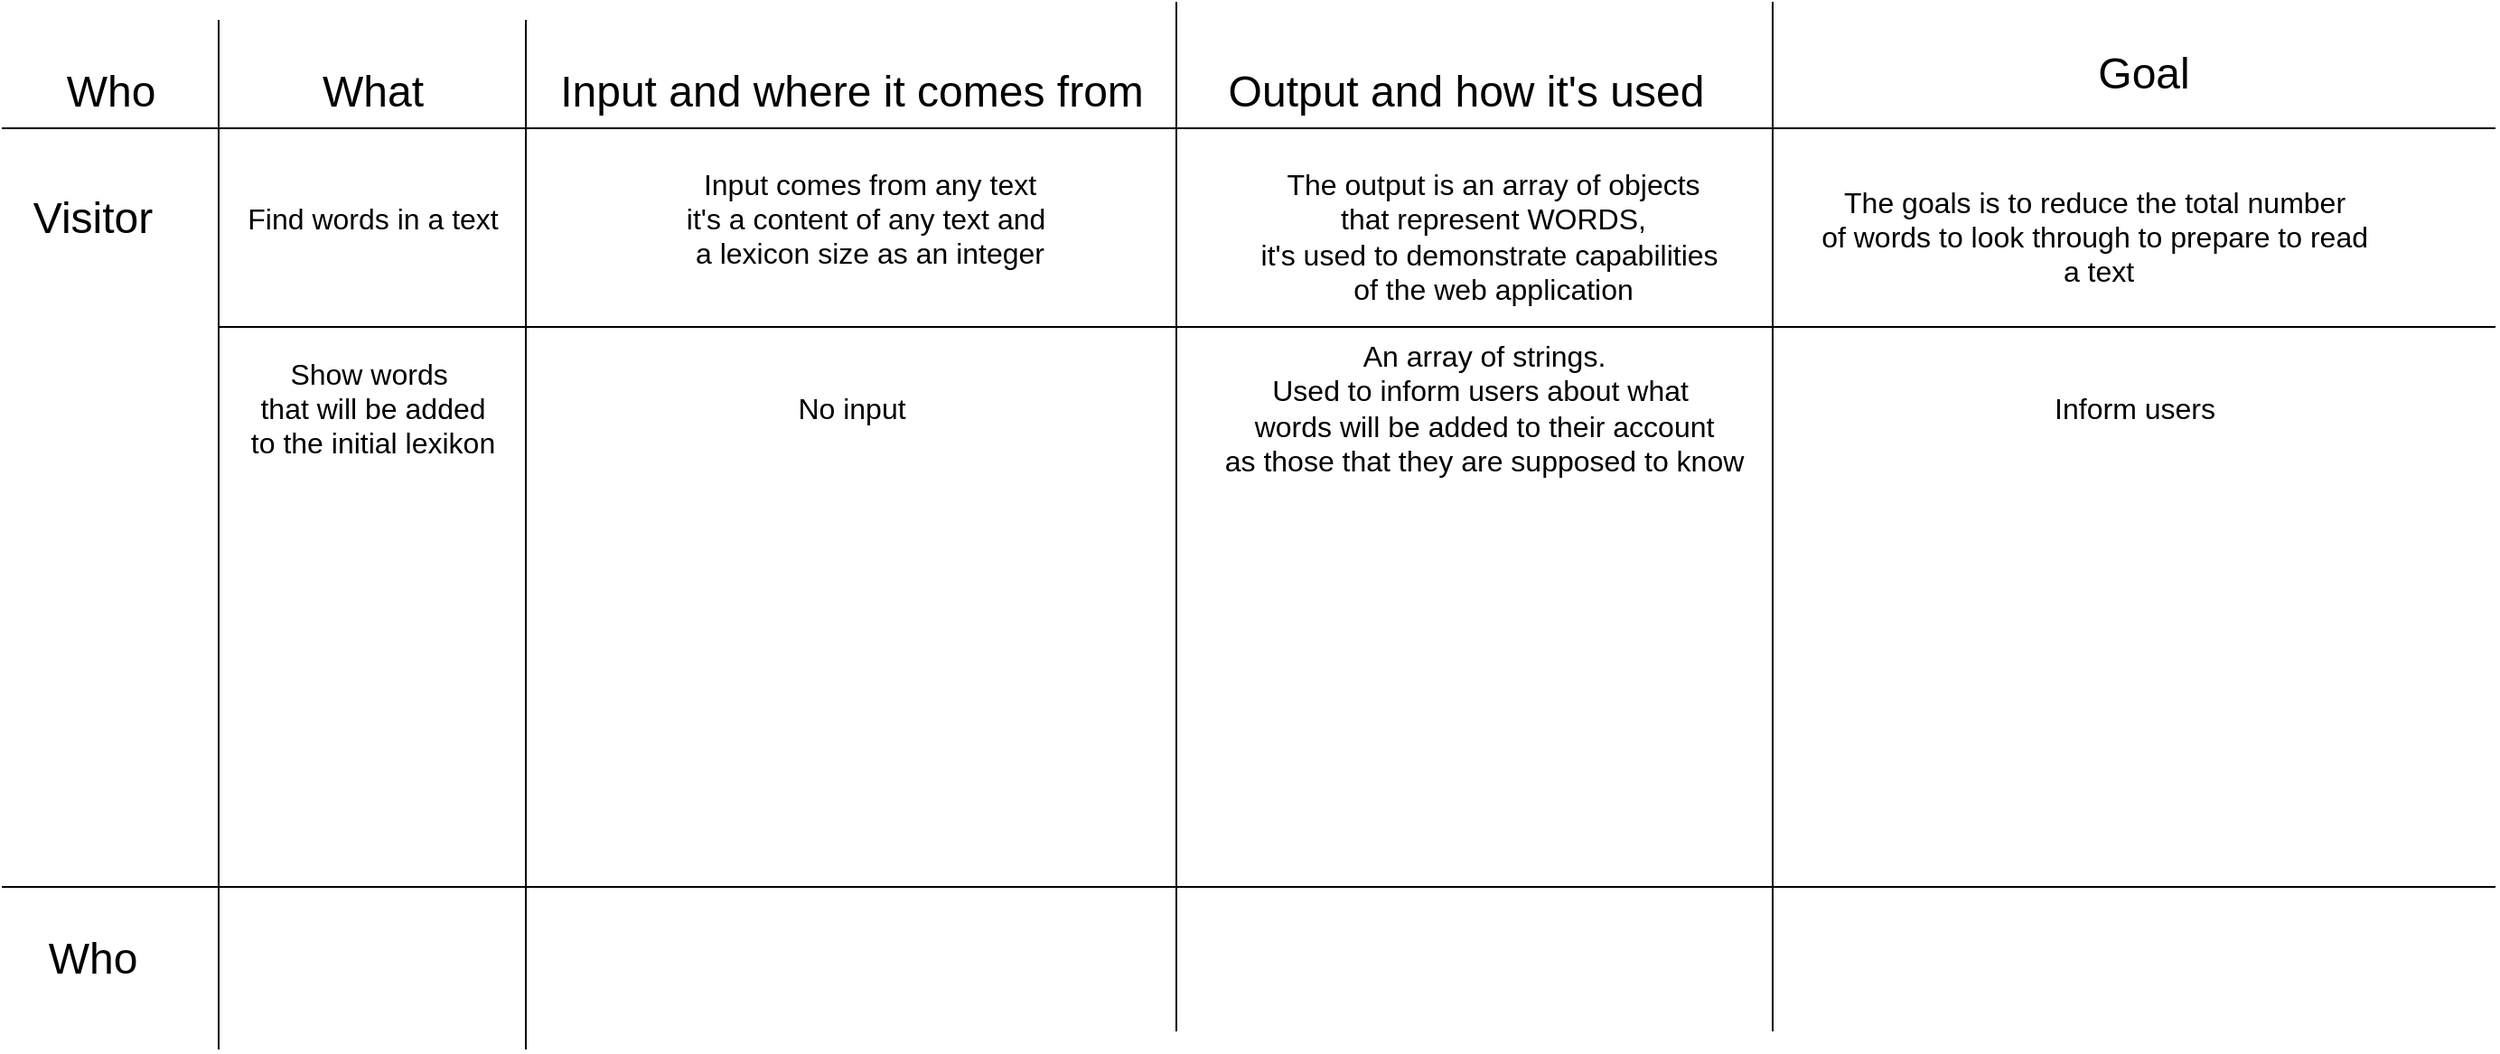 <mxfile version="13.3.1" type="device"><diagram id="Nm7GME37nT9MnT2gWDEg" name="Page-1"><mxGraphModel dx="1616" dy="975" grid="1" gridSize="10" guides="1" tooltips="1" connect="1" arrows="1" fold="1" page="1" pageScale="1" pageWidth="3300" pageHeight="2339" math="0" shadow="0"><root><mxCell id="0"/><mxCell id="1" parent="0"/><mxCell id="-T15pUmvNeSrz-892BAd-2" value="&lt;font style=&quot;font-size: 24px&quot;&gt;Who&lt;/font&gt;" style="text;html=1;align=center;verticalAlign=middle;resizable=0;points=[];autosize=1;" vertex="1" parent="1"><mxGeometry x="160" y="100" width="60" height="20" as="geometry"/></mxCell><mxCell id="-T15pUmvNeSrz-892BAd-4" value="&lt;font style=&quot;font-size: 24px&quot;&gt;What&lt;/font&gt;" style="text;html=1;align=center;verticalAlign=middle;resizable=0;points=[];autosize=1;" vertex="1" parent="1"><mxGeometry x="300" y="100" width="70" height="20" as="geometry"/></mxCell><mxCell id="-T15pUmvNeSrz-892BAd-5" value="&lt;font style=&quot;font-size: 24px&quot;&gt;Input and where it comes from&lt;/font&gt;" style="text;html=1;align=center;verticalAlign=middle;resizable=0;points=[];autosize=1;" vertex="1" parent="1"><mxGeometry x="430" y="100" width="340" height="20" as="geometry"/></mxCell><mxCell id="-T15pUmvNeSrz-892BAd-6" value="&lt;font style=&quot;font-size: 24px&quot;&gt;Output and how it's used&lt;br&gt;&lt;/font&gt;" style="text;html=1;align=center;verticalAlign=middle;resizable=0;points=[];autosize=1;" vertex="1" parent="1"><mxGeometry x="800" y="100" width="280" height="20" as="geometry"/></mxCell><mxCell id="-T15pUmvNeSrz-892BAd-8" value="" style="endArrow=none;html=1;" edge="1" parent="1"><mxGeometry width="50" height="50" relative="1" as="geometry"><mxPoint x="250" y="640" as="sourcePoint"/><mxPoint x="250" y="70" as="targetPoint"/></mxGeometry></mxCell><mxCell id="-T15pUmvNeSrz-892BAd-9" value="" style="endArrow=none;html=1;" edge="1" parent="1"><mxGeometry width="50" height="50" relative="1" as="geometry"><mxPoint x="1110" y="630" as="sourcePoint"/><mxPoint x="1110" y="60" as="targetPoint"/></mxGeometry></mxCell><mxCell id="-T15pUmvNeSrz-892BAd-10" value="" style="endArrow=none;html=1;" edge="1" parent="1"><mxGeometry width="50" height="50" relative="1" as="geometry"><mxPoint x="780" y="630" as="sourcePoint"/><mxPoint x="780" y="60" as="targetPoint"/></mxGeometry></mxCell><mxCell id="-T15pUmvNeSrz-892BAd-11" value="" style="endArrow=none;html=1;" edge="1" parent="1"><mxGeometry width="50" height="50" relative="1" as="geometry"><mxPoint x="420" y="640" as="sourcePoint"/><mxPoint x="420" y="70" as="targetPoint"/></mxGeometry></mxCell><mxCell id="-T15pUmvNeSrz-892BAd-12" value="" style="endArrow=none;html=1;" edge="1" parent="1"><mxGeometry width="50" height="50" relative="1" as="geometry"><mxPoint x="130" y="130" as="sourcePoint"/><mxPoint x="1510" y="130" as="targetPoint"/></mxGeometry></mxCell><mxCell id="-T15pUmvNeSrz-892BAd-13" value="&lt;font style=&quot;font-size: 24px&quot;&gt;Goal&lt;br&gt;&lt;/font&gt;" style="text;html=1;align=center;verticalAlign=middle;resizable=0;points=[];autosize=1;" vertex="1" parent="1"><mxGeometry x="1280" y="90" width="70" height="20" as="geometry"/></mxCell><mxCell id="-T15pUmvNeSrz-892BAd-18" value="&lt;font style=&quot;font-size: 24px&quot;&gt;Who&lt;/font&gt;" style="text;html=1;align=center;verticalAlign=middle;resizable=0;points=[];autosize=1;" vertex="1" parent="1"><mxGeometry x="150" y="580" width="60" height="20" as="geometry"/></mxCell><mxCell id="-T15pUmvNeSrz-892BAd-20" value="&lt;font style=&quot;font-size: 24px&quot;&gt;Visitor&lt;br&gt;&lt;/font&gt;" style="text;html=1;align=center;verticalAlign=middle;resizable=0;points=[];autosize=1;" vertex="1" parent="1"><mxGeometry x="140" y="170" width="80" height="20" as="geometry"/></mxCell><mxCell id="-T15pUmvNeSrz-892BAd-21" value="&lt;font style=&quot;font-size: 16px&quot;&gt;Find words in a text&lt;/font&gt;" style="text;html=1;align=center;verticalAlign=middle;resizable=0;points=[];autosize=1;" vertex="1" parent="1"><mxGeometry x="260" y="170" width="150" height="20" as="geometry"/></mxCell><mxCell id="-T15pUmvNeSrz-892BAd-22" value="&lt;font style=&quot;font-size: 16px&quot;&gt;Input comes from any text&lt;br&gt;it's a content of any text and&amp;nbsp;&lt;br&gt;a lexicon size as an integer&lt;/font&gt;" style="text;html=1;align=center;verticalAlign=middle;resizable=0;points=[];autosize=1;" vertex="1" parent="1"><mxGeometry x="500" y="155" width="220" height="50" as="geometry"/></mxCell><mxCell id="-T15pUmvNeSrz-892BAd-23" value="&lt;font style=&quot;font-size: 16px&quot;&gt;The output is an array of objects&lt;br&gt;that represent WORDS,&lt;br&gt;it's used to demonstrate capabilities&amp;nbsp;&lt;br&gt;of the web application&lt;br&gt;&lt;/font&gt;" style="text;html=1;align=center;verticalAlign=middle;resizable=0;points=[];autosize=1;" vertex="1" parent="1"><mxGeometry x="820" y="155" width="270" height="70" as="geometry"/></mxCell><mxCell id="-T15pUmvNeSrz-892BAd-25" value="&lt;font style=&quot;font-size: 16px&quot;&gt;The goals is to reduce the total number&amp;nbsp;&lt;br&gt;of words to look through to prepare to read&amp;nbsp;&lt;br&gt;a text&lt;br&gt;&lt;/font&gt;" style="text;html=1;align=center;verticalAlign=middle;resizable=0;points=[];autosize=1;" vertex="1" parent="1"><mxGeometry x="1130" y="165" width="320" height="50" as="geometry"/></mxCell><mxCell id="-T15pUmvNeSrz-892BAd-26" value="" style="endArrow=none;html=1;" edge="1" parent="1"><mxGeometry width="50" height="50" relative="1" as="geometry"><mxPoint x="250" y="240" as="sourcePoint"/><mxPoint x="1510" y="240" as="targetPoint"/></mxGeometry></mxCell><mxCell id="-T15pUmvNeSrz-892BAd-27" value="" style="endArrow=none;html=1;" edge="1" parent="1"><mxGeometry width="50" height="50" relative="1" as="geometry"><mxPoint x="130" y="550" as="sourcePoint"/><mxPoint x="1510" y="550" as="targetPoint"/></mxGeometry></mxCell><mxCell id="-T15pUmvNeSrz-892BAd-28" value="&lt;font style=&quot;font-size: 16px&quot;&gt;Show words&amp;nbsp;&lt;br&gt;that will be added&lt;br&gt;to the initial lexikon&lt;br&gt;&lt;/font&gt;" style="text;html=1;align=center;verticalAlign=middle;resizable=0;points=[];autosize=1;" vertex="1" parent="1"><mxGeometry x="260" y="260" width="150" height="50" as="geometry"/></mxCell><mxCell id="-T15pUmvNeSrz-892BAd-29" value="&lt;span style=&quot;font-size: 16px&quot;&gt;No input&lt;/span&gt;" style="text;html=1;align=center;verticalAlign=middle;resizable=0;points=[];autosize=1;" vertex="1" parent="1"><mxGeometry x="560" y="275" width="80" height="20" as="geometry"/></mxCell><mxCell id="-T15pUmvNeSrz-892BAd-30" value="&lt;span style=&quot;font-size: 16px&quot;&gt;An array of strings.&lt;br&gt;Used to inform users about what&amp;nbsp;&lt;br&gt;words will be added to their account&lt;br&gt;as those that they are supposed to know&lt;br&gt;&lt;/span&gt;" style="text;html=1;align=center;verticalAlign=middle;resizable=0;points=[];autosize=1;" vertex="1" parent="1"><mxGeometry x="800" y="250" width="300" height="70" as="geometry"/></mxCell><mxCell id="-T15pUmvNeSrz-892BAd-31" value="&lt;font style=&quot;font-size: 16px&quot;&gt;Inform users&lt;br&gt;&lt;/font&gt;" style="text;html=1;align=center;verticalAlign=middle;resizable=0;points=[];autosize=1;" vertex="1" parent="1"><mxGeometry x="1260" y="275" width="100" height="20" as="geometry"/></mxCell></root></mxGraphModel></diagram></mxfile>